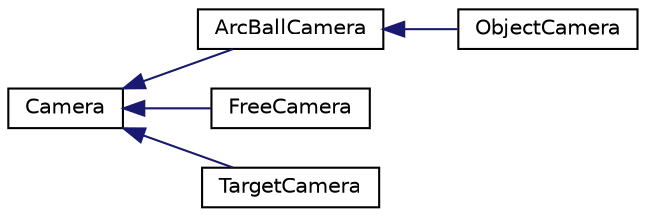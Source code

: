 digraph "Graphical Class Hierarchy"
{
  edge [fontname="Helvetica",fontsize="10",labelfontname="Helvetica",labelfontsize="10"];
  node [fontname="Helvetica",fontsize="10",shape=record];
  rankdir="LR";
  Node1 [label="Camera",height=0.2,width=0.4,color="black", fillcolor="white", style="filled",URL="$class_camera.html"];
  Node1 -> Node2 [dir="back",color="midnightblue",fontsize="10",style="solid",fontname="Helvetica"];
  Node2 [label="ArcBallCamera",height=0.2,width=0.4,color="black", fillcolor="white", style="filled",URL="$class_arc_ball_camera.html"];
  Node2 -> Node3 [dir="back",color="midnightblue",fontsize="10",style="solid",fontname="Helvetica"];
  Node3 [label="ObjectCamera",height=0.2,width=0.4,color="black", fillcolor="white", style="filled",URL="$class_object_camera.html"];
  Node1 -> Node4 [dir="back",color="midnightblue",fontsize="10",style="solid",fontname="Helvetica"];
  Node4 [label="FreeCamera",height=0.2,width=0.4,color="black", fillcolor="white", style="filled",URL="$class_free_camera.html"];
  Node1 -> Node5 [dir="back",color="midnightblue",fontsize="10",style="solid",fontname="Helvetica"];
  Node5 [label="TargetCamera",height=0.2,width=0.4,color="black", fillcolor="white", style="filled",URL="$class_target_camera.html"];
}

